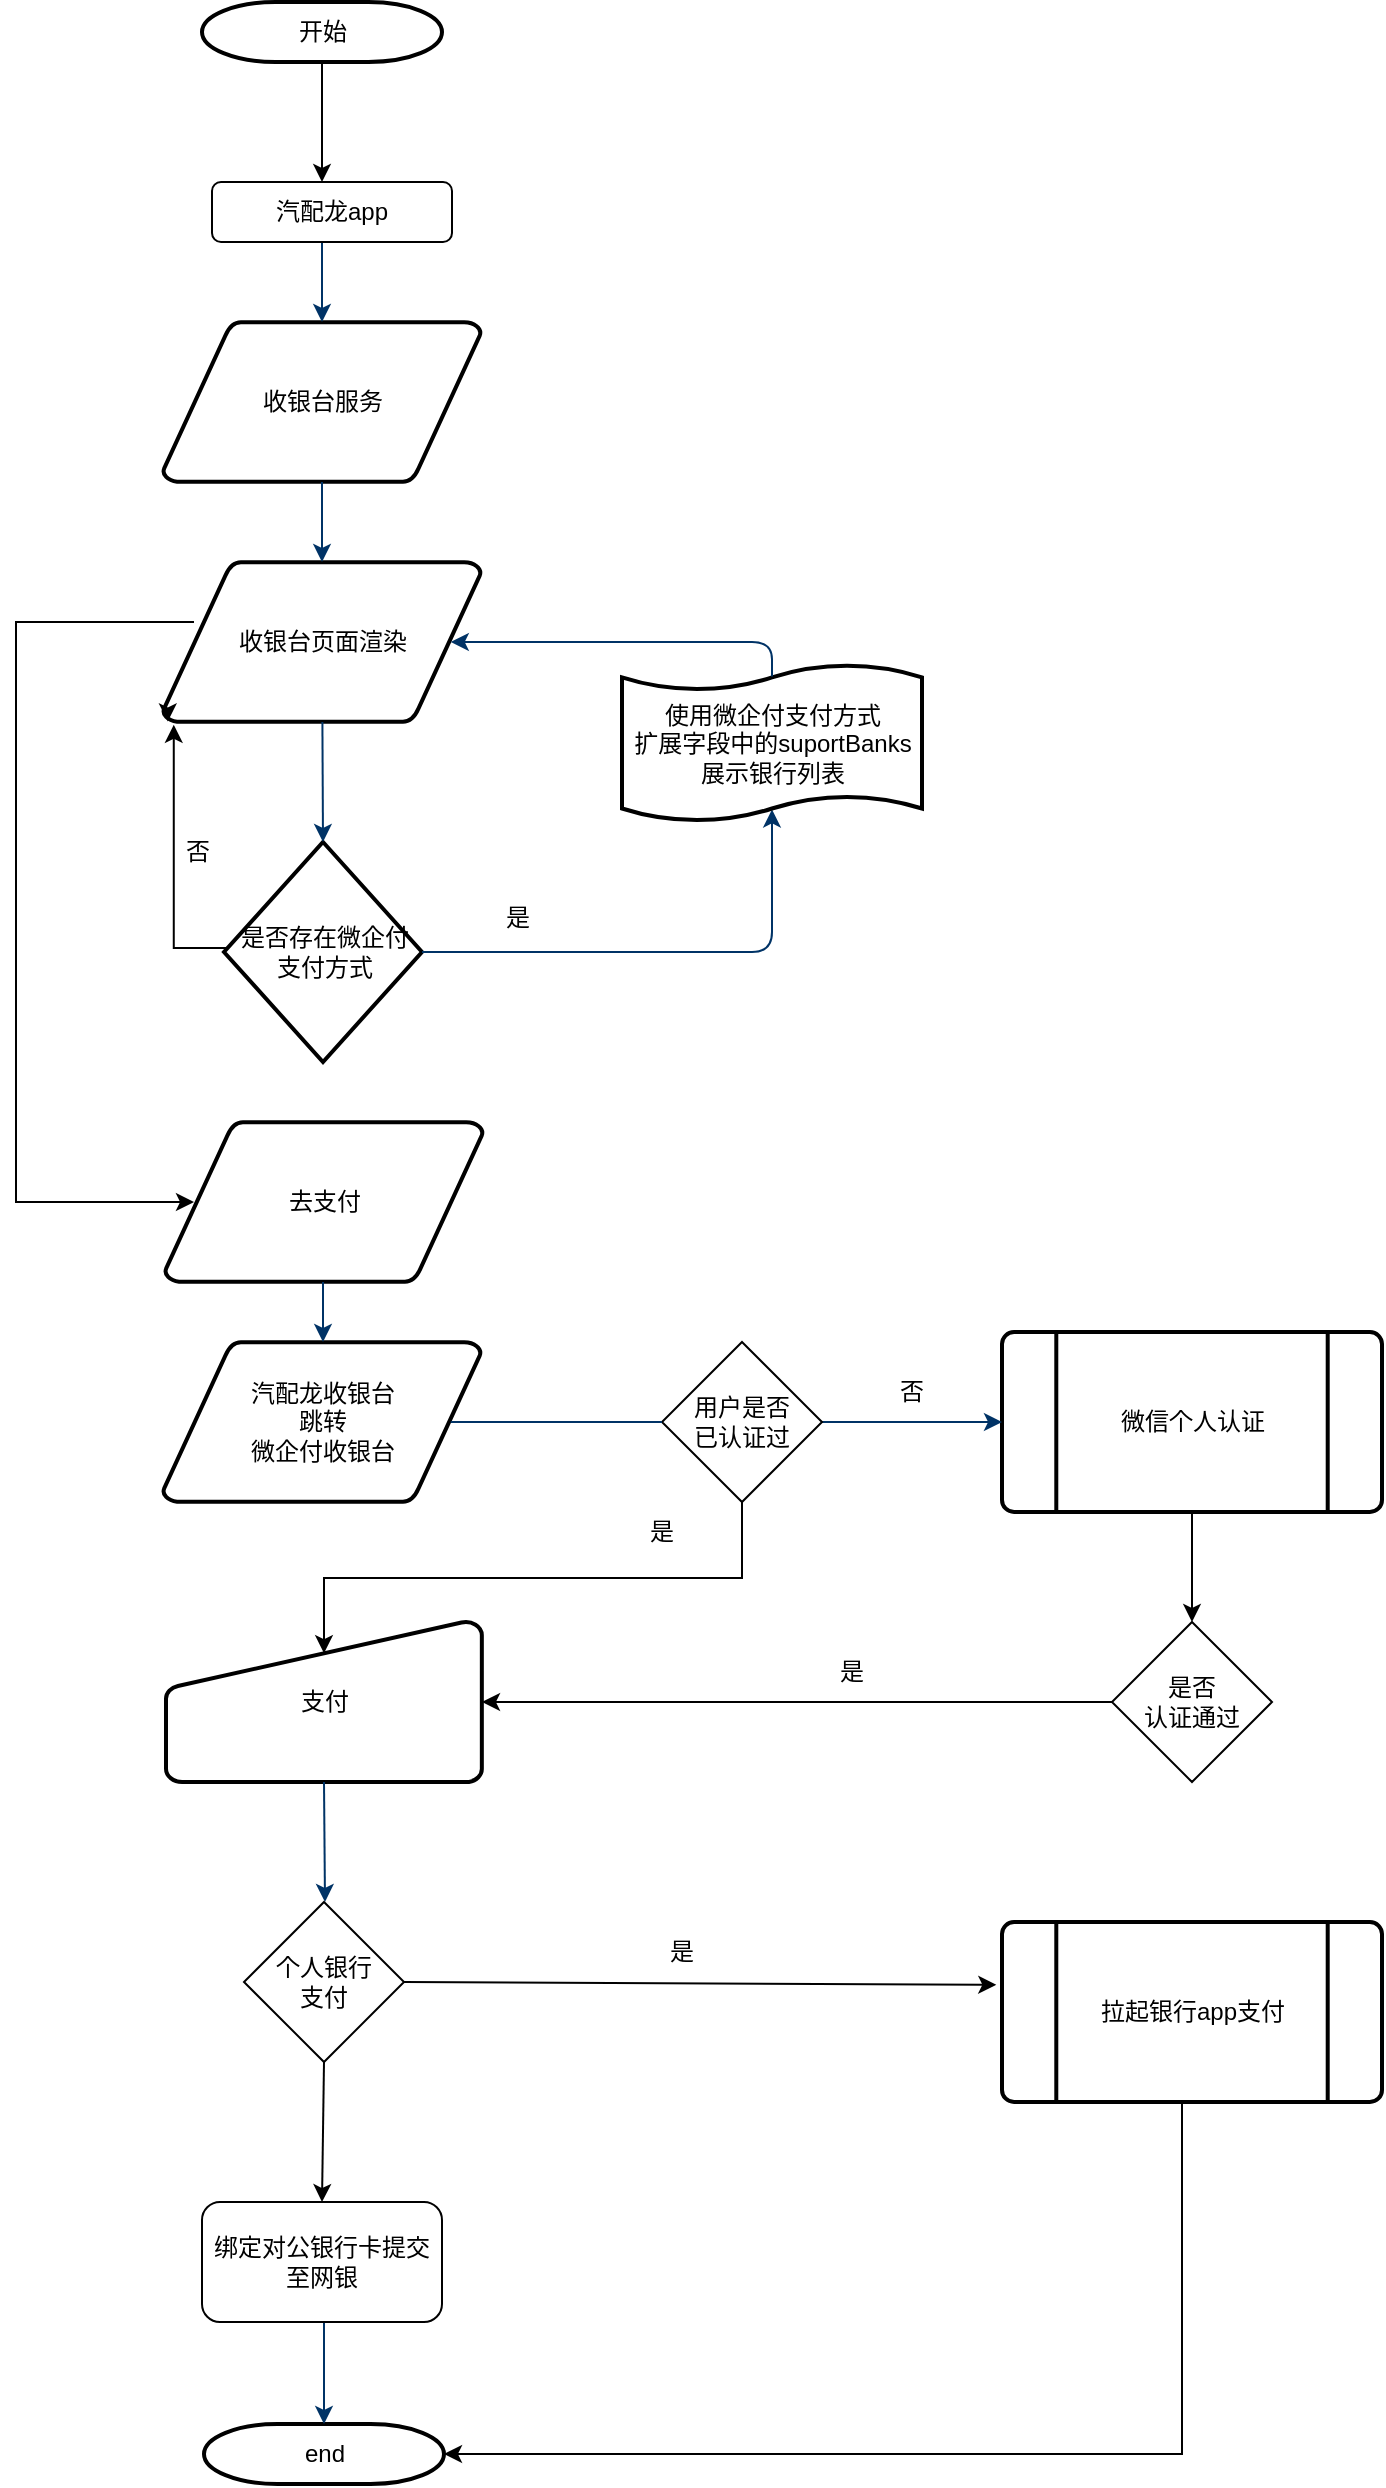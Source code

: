 <mxfile version="17.4.6" type="github"><diagram id="6a731a19-8d31-9384-78a2-239565b7b9f0" name="Page-1"><mxGraphModel dx="709" dy="1272" grid="1" gridSize="10" guides="1" tooltips="1" connect="1" arrows="1" fold="1" page="1" pageScale="1" pageWidth="1169" pageHeight="827" background="none" math="0" shadow="0"><root><mxCell id="0"/><mxCell id="1" parent="0"/><mxCell id="3" value="收银台服务" style="shape=mxgraph.flowchart.data;strokeWidth=2;gradientColor=none;gradientDirection=north;fontStyle=0;html=1;" parent="1" vertex="1"><mxGeometry x="240.5" y="130" width="159" height="80" as="geometry"/></mxCell><mxCell id="4" value="去支付" style="shape=mxgraph.flowchart.data;strokeWidth=2;gradientColor=none;gradientDirection=north;fontStyle=0;html=1;" parent="1" vertex="1"><mxGeometry x="241.5" y="530" width="159" height="80" as="geometry"/></mxCell><mxCell id="5" value="收银台页面渲染" style="shape=mxgraph.flowchart.data;strokeWidth=2;gradientColor=none;gradientDirection=north;fontStyle=0;html=1;" parent="1" vertex="1"><mxGeometry x="240.5" y="250" width="159" height="80" as="geometry"/></mxCell><mxCell id="pJZPRDg4J_xyrZN84oty-68" style="edgeStyle=elbowEdgeStyle;rounded=0;orthogonalLoop=1;jettySize=auto;elbow=vertical;html=1;exitX=0;exitY=0.5;exitDx=0;exitDy=0;exitPerimeter=0;entryX=0.015;entryY=0.98;entryDx=0;entryDy=0;entryPerimeter=0;" parent="1" edge="1"><mxGeometry relative="1" as="geometry"><mxPoint x="245.885" y="331.4" as="targetPoint"/><mxPoint x="274" y="448" as="sourcePoint"/><Array as="points"><mxPoint x="253" y="443"/></Array></mxGeometry></mxCell><mxCell id="6" value="是否存在微企付&lt;br&gt;支付方式" style="shape=mxgraph.flowchart.decision;strokeWidth=2;gradientColor=none;gradientDirection=north;fontStyle=0;html=1;" parent="1" vertex="1"><mxGeometry x="271" y="390" width="99" height="110" as="geometry"/></mxCell><mxCell id="7" style="fontStyle=1;strokeColor=#003366;strokeWidth=1;html=1;" parent="1" target="3" edge="1"><mxGeometry relative="1" as="geometry"><mxPoint x="320" y="90" as="sourcePoint"/></mxGeometry></mxCell><mxCell id="8" style="fontStyle=1;strokeColor=#003366;strokeWidth=1;html=1;" parent="1" source="3" target="5" edge="1"><mxGeometry relative="1" as="geometry"/></mxCell><mxCell id="9" style="entryX=0.5;entryY=0;entryPerimeter=0;fontStyle=1;strokeColor=#003366;strokeWidth=1;html=1;" parent="1" source="5" target="6" edge="1"><mxGeometry relative="1" as="geometry"/></mxCell><mxCell id="10" value="" style="edgeStyle=elbowEdgeStyle;elbow=horizontal;entryX=0.5;entryY=0.91;entryPerimeter=0;exitX=1;exitY=0.5;exitPerimeter=0;fontStyle=1;strokeColor=#003366;strokeWidth=1;html=1;" parent="1" source="6" target="51" edge="1"><mxGeometry x="381" y="28.5" width="100" height="100" as="geometry"><mxPoint x="750" y="447" as="sourcePoint"/><mxPoint x="765.395" y="318.5" as="targetPoint"/><Array as="points"><mxPoint x="545" y="400"/></Array></mxGeometry></mxCell><mxCell id="11" value="是" style="text;fontStyle=0;html=1;strokeColor=none;gradientColor=none;fillColor=none;strokeWidth=2;" parent="1" vertex="1"><mxGeometry x="410" y="414" width="40" height="26" as="geometry"/></mxCell><mxCell id="13" value="汽配龙收银台&lt;br&gt;跳转&lt;br&gt;微企付收银台" style="shape=mxgraph.flowchart.data;strokeWidth=2;gradientColor=none;gradientDirection=north;fontStyle=0;html=1;" parent="1" vertex="1"><mxGeometry x="240.5" y="640" width="159" height="80" as="geometry"/></mxCell><mxCell id="17" value="" style="edgeStyle=elbowEdgeStyle;elbow=horizontal;fontStyle=1;strokeColor=#003366;strokeWidth=1;html=1;" parent="1" source="4" target="13" edge="1"><mxGeometry width="100" height="100" as="geometry"><mxPoint y="100" as="sourcePoint"/><mxPoint x="100" as="targetPoint"/></mxGeometry></mxCell><mxCell id="pJZPRDg4J_xyrZN84oty-80" style="edgeStyle=none;rounded=0;orthogonalLoop=1;jettySize=auto;html=1;exitX=0.5;exitY=1;exitDx=0;exitDy=0;exitPerimeter=0;entryX=0.5;entryY=0;entryDx=0;entryDy=0;elbow=vertical;" parent="1" source="18" target="pJZPRDg4J_xyrZN84oty-77" edge="1"><mxGeometry relative="1" as="geometry"/></mxCell><mxCell id="18" value="微信个人认证" style="shape=mxgraph.flowchart.predefined_process;strokeWidth=2;gradientColor=none;gradientDirection=north;fontStyle=0;html=1;" parent="1" vertex="1"><mxGeometry x="660" y="635" width="190" height="90" as="geometry"/></mxCell><mxCell id="19" value="" style="edgeStyle=elbowEdgeStyle;elbow=horizontal;exitX=0.905;exitY=0.5;exitPerimeter=0;fontStyle=1;strokeColor=#003366;strokeWidth=1;html=1;startArrow=none;" parent="1" source="pJZPRDg4J_xyrZN84oty-71" target="18" edge="1"><mxGeometry width="100" height="100" as="geometry"><mxPoint y="100" as="sourcePoint"/><mxPoint x="100" as="targetPoint"/></mxGeometry></mxCell><mxCell id="20" value="支付" style="shape=mxgraph.flowchart.manual_input;strokeWidth=2;gradientColor=none;gradientDirection=north;fontStyle=0;html=1;" parent="1" vertex="1"><mxGeometry x="242" y="780" width="158" height="80" as="geometry"/></mxCell><mxCell id="23" value="" style="edgeStyle=elbowEdgeStyle;elbow=horizontal;exitX=0.5;exitY=1;exitPerimeter=0;fontStyle=1;strokeColor=#003366;strokeWidth=1;html=1;" parent="1" source="20" edge="1"><mxGeometry width="100" height="100" as="geometry"><mxPoint y="100" as="sourcePoint"/><mxPoint x="321.5" y="920" as="targetPoint"/></mxGeometry></mxCell><mxCell id="40" value="end" style="shape=mxgraph.flowchart.terminator;strokeWidth=2;gradientColor=none;gradientDirection=north;fontStyle=0;html=1;" parent="1" vertex="1"><mxGeometry x="261" y="1181" width="120" height="30" as="geometry"/></mxCell><mxCell id="43" value="" style="edgeStyle=elbowEdgeStyle;elbow=vertical;exitX=0.5;exitY=1;exitPerimeter=0;entryX=0.5;entryY=0;entryPerimeter=0;fontStyle=1;strokeColor=#003366;strokeWidth=1;html=1;" parent="1" target="40" edge="1"><mxGeometry x="1" y="-680" width="100" height="100" as="geometry"><mxPoint x="321" y="1130" as="sourcePoint"/><mxPoint x="101" y="-680" as="targetPoint"/></mxGeometry></mxCell><mxCell id="51" value="使用微企付支付方式&lt;br&gt;扩展字段中的suportBanks&lt;br&gt;展示银行列表" style="shape=mxgraph.flowchart.paper_tape;strokeWidth=2;gradientColor=none;gradientDirection=north;fontStyle=0;html=1;" parent="1" vertex="1"><mxGeometry x="470" y="300" width="150" height="81" as="geometry"/></mxCell><mxCell id="52" value="" style="edgeStyle=elbowEdgeStyle;elbow=horizontal;exitX=0.5;exitY=0.09;exitPerimeter=0;entryX=0.905;entryY=0.5;entryPerimeter=0;fontStyle=1;strokeColor=#003366;strokeWidth=1;html=1;" parent="1" source="51" target="5" edge="1"><mxGeometry width="100" height="100" as="geometry"><mxPoint y="100" as="sourcePoint"/><mxPoint x="100" as="targetPoint"/><Array as="points"><mxPoint x="545" y="300"/></Array></mxGeometry></mxCell><mxCell id="pJZPRDg4J_xyrZN84oty-62" value="" style="endArrow=classic;html=1;rounded=0;edgeStyle=elbowEdgeStyle;" parent="1" edge="1"><mxGeometry width="50" height="50" relative="1" as="geometry"><mxPoint x="256" y="280" as="sourcePoint"/><mxPoint x="256" y="570" as="targetPoint"/><Array as="points"><mxPoint x="167" y="368"/></Array></mxGeometry></mxCell><mxCell id="pJZPRDg4J_xyrZN84oty-69" style="edgeStyle=elbowEdgeStyle;rounded=0;orthogonalLoop=1;jettySize=auto;elbow=vertical;html=1;exitX=0.015;exitY=0.98;exitDx=0;exitDy=0;exitPerimeter=0;" parent="1" source="5" target="5" edge="1"><mxGeometry relative="1" as="geometry"/></mxCell><mxCell id="pJZPRDg4J_xyrZN84oty-70" value="否" style="text;fontStyle=0;html=1;strokeColor=none;gradientColor=none;fillColor=none;strokeWidth=2;" parent="1" vertex="1"><mxGeometry x="250" y="381" width="40" height="26" as="geometry"/></mxCell><mxCell id="pJZPRDg4J_xyrZN84oty-75" style="edgeStyle=elbowEdgeStyle;rounded=0;orthogonalLoop=1;jettySize=auto;elbow=vertical;html=1;exitX=0.5;exitY=1;exitDx=0;exitDy=0;entryX=0.5;entryY=0.195;entryDx=0;entryDy=0;entryPerimeter=0;" parent="1" source="pJZPRDg4J_xyrZN84oty-71" target="20" edge="1"><mxGeometry relative="1" as="geometry"/></mxCell><mxCell id="pJZPRDg4J_xyrZN84oty-71" value="用户是否&lt;br&gt;已认证过" style="rhombus;whiteSpace=wrap;html=1;" parent="1" vertex="1"><mxGeometry x="490" y="640" width="80" height="80" as="geometry"/></mxCell><mxCell id="pJZPRDg4J_xyrZN84oty-72" value="" style="edgeStyle=elbowEdgeStyle;elbow=horizontal;exitX=0.905;exitY=0.5;exitPerimeter=0;fontStyle=1;strokeColor=#003366;strokeWidth=1;html=1;endArrow=none;" parent="1" source="13" target="pJZPRDg4J_xyrZN84oty-71" edge="1"><mxGeometry width="100" height="100" as="geometry"><mxPoint x="384.395" y="680" as="sourcePoint"/><mxPoint x="730.0" y="680" as="targetPoint"/></mxGeometry></mxCell><mxCell id="pJZPRDg4J_xyrZN84oty-73" value="否" style="text;html=1;strokeColor=none;fillColor=none;align=center;verticalAlign=middle;whiteSpace=wrap;rounded=0;" parent="1" vertex="1"><mxGeometry x="585" y="650" width="60" height="30" as="geometry"/></mxCell><mxCell id="pJZPRDg4J_xyrZN84oty-76" value="是" style="text;html=1;strokeColor=none;fillColor=none;align=center;verticalAlign=middle;whiteSpace=wrap;rounded=0;" parent="1" vertex="1"><mxGeometry x="460" y="720" width="60" height="30" as="geometry"/></mxCell><mxCell id="pJZPRDg4J_xyrZN84oty-78" style="rounded=0;orthogonalLoop=1;jettySize=auto;elbow=vertical;html=1;exitX=0;exitY=0.5;exitDx=0;exitDy=0;entryX=1;entryY=0.5;entryDx=0;entryDy=0;entryPerimeter=0;" parent="1" source="pJZPRDg4J_xyrZN84oty-77" target="20" edge="1"><mxGeometry relative="1" as="geometry"/></mxCell><mxCell id="pJZPRDg4J_xyrZN84oty-77" value="是否&lt;br&gt;认证通过" style="rhombus;whiteSpace=wrap;html=1;" parent="1" vertex="1"><mxGeometry x="715" y="780" width="80" height="80" as="geometry"/></mxCell><mxCell id="pJZPRDg4J_xyrZN84oty-81" value="是" style="text;html=1;strokeColor=none;fillColor=none;align=center;verticalAlign=middle;whiteSpace=wrap;rounded=0;" parent="1" vertex="1"><mxGeometry x="555" y="790" width="60" height="30" as="geometry"/></mxCell><mxCell id="pJZPRDg4J_xyrZN84oty-83" style="edgeStyle=none;rounded=0;orthogonalLoop=1;jettySize=auto;html=1;exitX=0.5;exitY=1;exitDx=0;exitDy=0;exitPerimeter=0;entryX=0.5;entryY=0;entryDx=0;entryDy=0;entryPerimeter=0;elbow=vertical;" parent="1" source="pJZPRDg4J_xyrZN84oty-82" edge="1"><mxGeometry relative="1" as="geometry"><mxPoint x="320" y="60" as="targetPoint"/></mxGeometry></mxCell><mxCell id="pJZPRDg4J_xyrZN84oty-82" value="开始" style="shape=mxgraph.flowchart.terminator;strokeWidth=2;gradientColor=none;gradientDirection=north;fontStyle=0;html=1;" parent="1" vertex="1"><mxGeometry x="260" y="-30" width="120" height="30" as="geometry"/></mxCell><mxCell id="pJZPRDg4J_xyrZN84oty-84" value="汽配龙app" style="rounded=1;whiteSpace=wrap;html=1;" parent="1" vertex="1"><mxGeometry x="265" y="60" width="120" height="30" as="geometry"/></mxCell><mxCell id="pJZPRDg4J_xyrZN84oty-87" style="edgeStyle=none;rounded=0;orthogonalLoop=1;jettySize=auto;html=1;exitX=1;exitY=0.5;exitDx=0;exitDy=0;entryX=-0.015;entryY=0.349;entryDx=0;entryDy=0;entryPerimeter=0;elbow=vertical;" parent="1" source="pJZPRDg4J_xyrZN84oty-85" target="pJZPRDg4J_xyrZN84oty-86" edge="1"><mxGeometry relative="1" as="geometry"/></mxCell><mxCell id="pJZPRDg4J_xyrZN84oty-90" style="edgeStyle=none;rounded=0;orthogonalLoop=1;jettySize=auto;html=1;exitX=0.5;exitY=1;exitDx=0;exitDy=0;entryX=0.5;entryY=0;entryDx=0;entryDy=0;elbow=vertical;" parent="1" source="pJZPRDg4J_xyrZN84oty-85" target="pJZPRDg4J_xyrZN84oty-89" edge="1"><mxGeometry relative="1" as="geometry"/></mxCell><mxCell id="pJZPRDg4J_xyrZN84oty-85" value="个人银行&lt;br&gt;支付" style="rhombus;whiteSpace=wrap;html=1;" parent="1" vertex="1"><mxGeometry x="281" y="920" width="80" height="80" as="geometry"/></mxCell><mxCell id="pJZPRDg4J_xyrZN84oty-91" style="edgeStyle=elbowEdgeStyle;rounded=0;orthogonalLoop=1;jettySize=auto;html=1;exitX=0.5;exitY=1;exitDx=0;exitDy=0;exitPerimeter=0;entryX=1;entryY=0.5;entryDx=0;entryDy=0;entryPerimeter=0;" parent="1" source="pJZPRDg4J_xyrZN84oty-86" target="40" edge="1"><mxGeometry relative="1" as="geometry"><Array as="points"><mxPoint x="750" y="1110"/></Array></mxGeometry></mxCell><mxCell id="pJZPRDg4J_xyrZN84oty-86" value="拉起银行app支付" style="shape=mxgraph.flowchart.predefined_process;strokeWidth=2;gradientColor=none;gradientDirection=north;fontStyle=0;html=1;" parent="1" vertex="1"><mxGeometry x="660" y="930" width="190" height="90" as="geometry"/></mxCell><mxCell id="pJZPRDg4J_xyrZN84oty-88" value="是" style="text;html=1;strokeColor=none;fillColor=none;align=center;verticalAlign=middle;whiteSpace=wrap;rounded=0;" parent="1" vertex="1"><mxGeometry x="470" y="930" width="60" height="30" as="geometry"/></mxCell><mxCell id="pJZPRDg4J_xyrZN84oty-89" value="绑定对公银行卡提交至网银" style="rounded=1;whiteSpace=wrap;html=1;" parent="1" vertex="1"><mxGeometry x="260" y="1070" width="120" height="60" as="geometry"/></mxCell></root></mxGraphModel></diagram></mxfile>